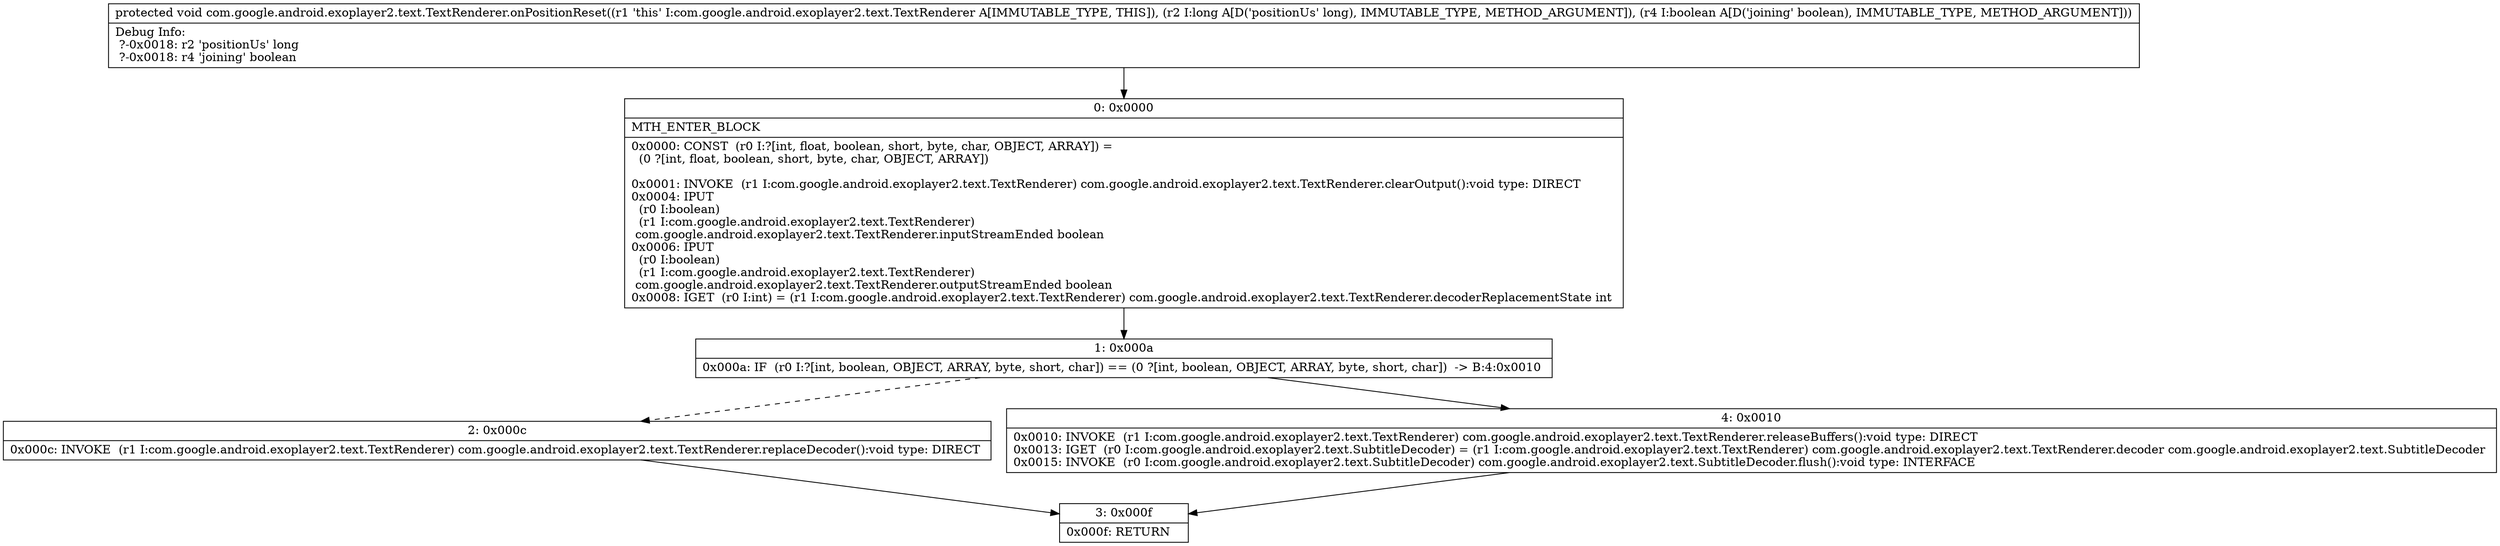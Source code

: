 digraph "CFG forcom.google.android.exoplayer2.text.TextRenderer.onPositionReset(JZ)V" {
Node_0 [shape=record,label="{0\:\ 0x0000|MTH_ENTER_BLOCK\l|0x0000: CONST  (r0 I:?[int, float, boolean, short, byte, char, OBJECT, ARRAY]) = \l  (0 ?[int, float, boolean, short, byte, char, OBJECT, ARRAY])\l \l0x0001: INVOKE  (r1 I:com.google.android.exoplayer2.text.TextRenderer) com.google.android.exoplayer2.text.TextRenderer.clearOutput():void type: DIRECT \l0x0004: IPUT  \l  (r0 I:boolean)\l  (r1 I:com.google.android.exoplayer2.text.TextRenderer)\l com.google.android.exoplayer2.text.TextRenderer.inputStreamEnded boolean \l0x0006: IPUT  \l  (r0 I:boolean)\l  (r1 I:com.google.android.exoplayer2.text.TextRenderer)\l com.google.android.exoplayer2.text.TextRenderer.outputStreamEnded boolean \l0x0008: IGET  (r0 I:int) = (r1 I:com.google.android.exoplayer2.text.TextRenderer) com.google.android.exoplayer2.text.TextRenderer.decoderReplacementState int \l}"];
Node_1 [shape=record,label="{1\:\ 0x000a|0x000a: IF  (r0 I:?[int, boolean, OBJECT, ARRAY, byte, short, char]) == (0 ?[int, boolean, OBJECT, ARRAY, byte, short, char])  \-\> B:4:0x0010 \l}"];
Node_2 [shape=record,label="{2\:\ 0x000c|0x000c: INVOKE  (r1 I:com.google.android.exoplayer2.text.TextRenderer) com.google.android.exoplayer2.text.TextRenderer.replaceDecoder():void type: DIRECT \l}"];
Node_3 [shape=record,label="{3\:\ 0x000f|0x000f: RETURN   \l}"];
Node_4 [shape=record,label="{4\:\ 0x0010|0x0010: INVOKE  (r1 I:com.google.android.exoplayer2.text.TextRenderer) com.google.android.exoplayer2.text.TextRenderer.releaseBuffers():void type: DIRECT \l0x0013: IGET  (r0 I:com.google.android.exoplayer2.text.SubtitleDecoder) = (r1 I:com.google.android.exoplayer2.text.TextRenderer) com.google.android.exoplayer2.text.TextRenderer.decoder com.google.android.exoplayer2.text.SubtitleDecoder \l0x0015: INVOKE  (r0 I:com.google.android.exoplayer2.text.SubtitleDecoder) com.google.android.exoplayer2.text.SubtitleDecoder.flush():void type: INTERFACE \l}"];
MethodNode[shape=record,label="{protected void com.google.android.exoplayer2.text.TextRenderer.onPositionReset((r1 'this' I:com.google.android.exoplayer2.text.TextRenderer A[IMMUTABLE_TYPE, THIS]), (r2 I:long A[D('positionUs' long), IMMUTABLE_TYPE, METHOD_ARGUMENT]), (r4 I:boolean A[D('joining' boolean), IMMUTABLE_TYPE, METHOD_ARGUMENT]))  | Debug Info:\l  ?\-0x0018: r2 'positionUs' long\l  ?\-0x0018: r4 'joining' boolean\l}"];
MethodNode -> Node_0;
Node_0 -> Node_1;
Node_1 -> Node_2[style=dashed];
Node_1 -> Node_4;
Node_2 -> Node_3;
Node_4 -> Node_3;
}

